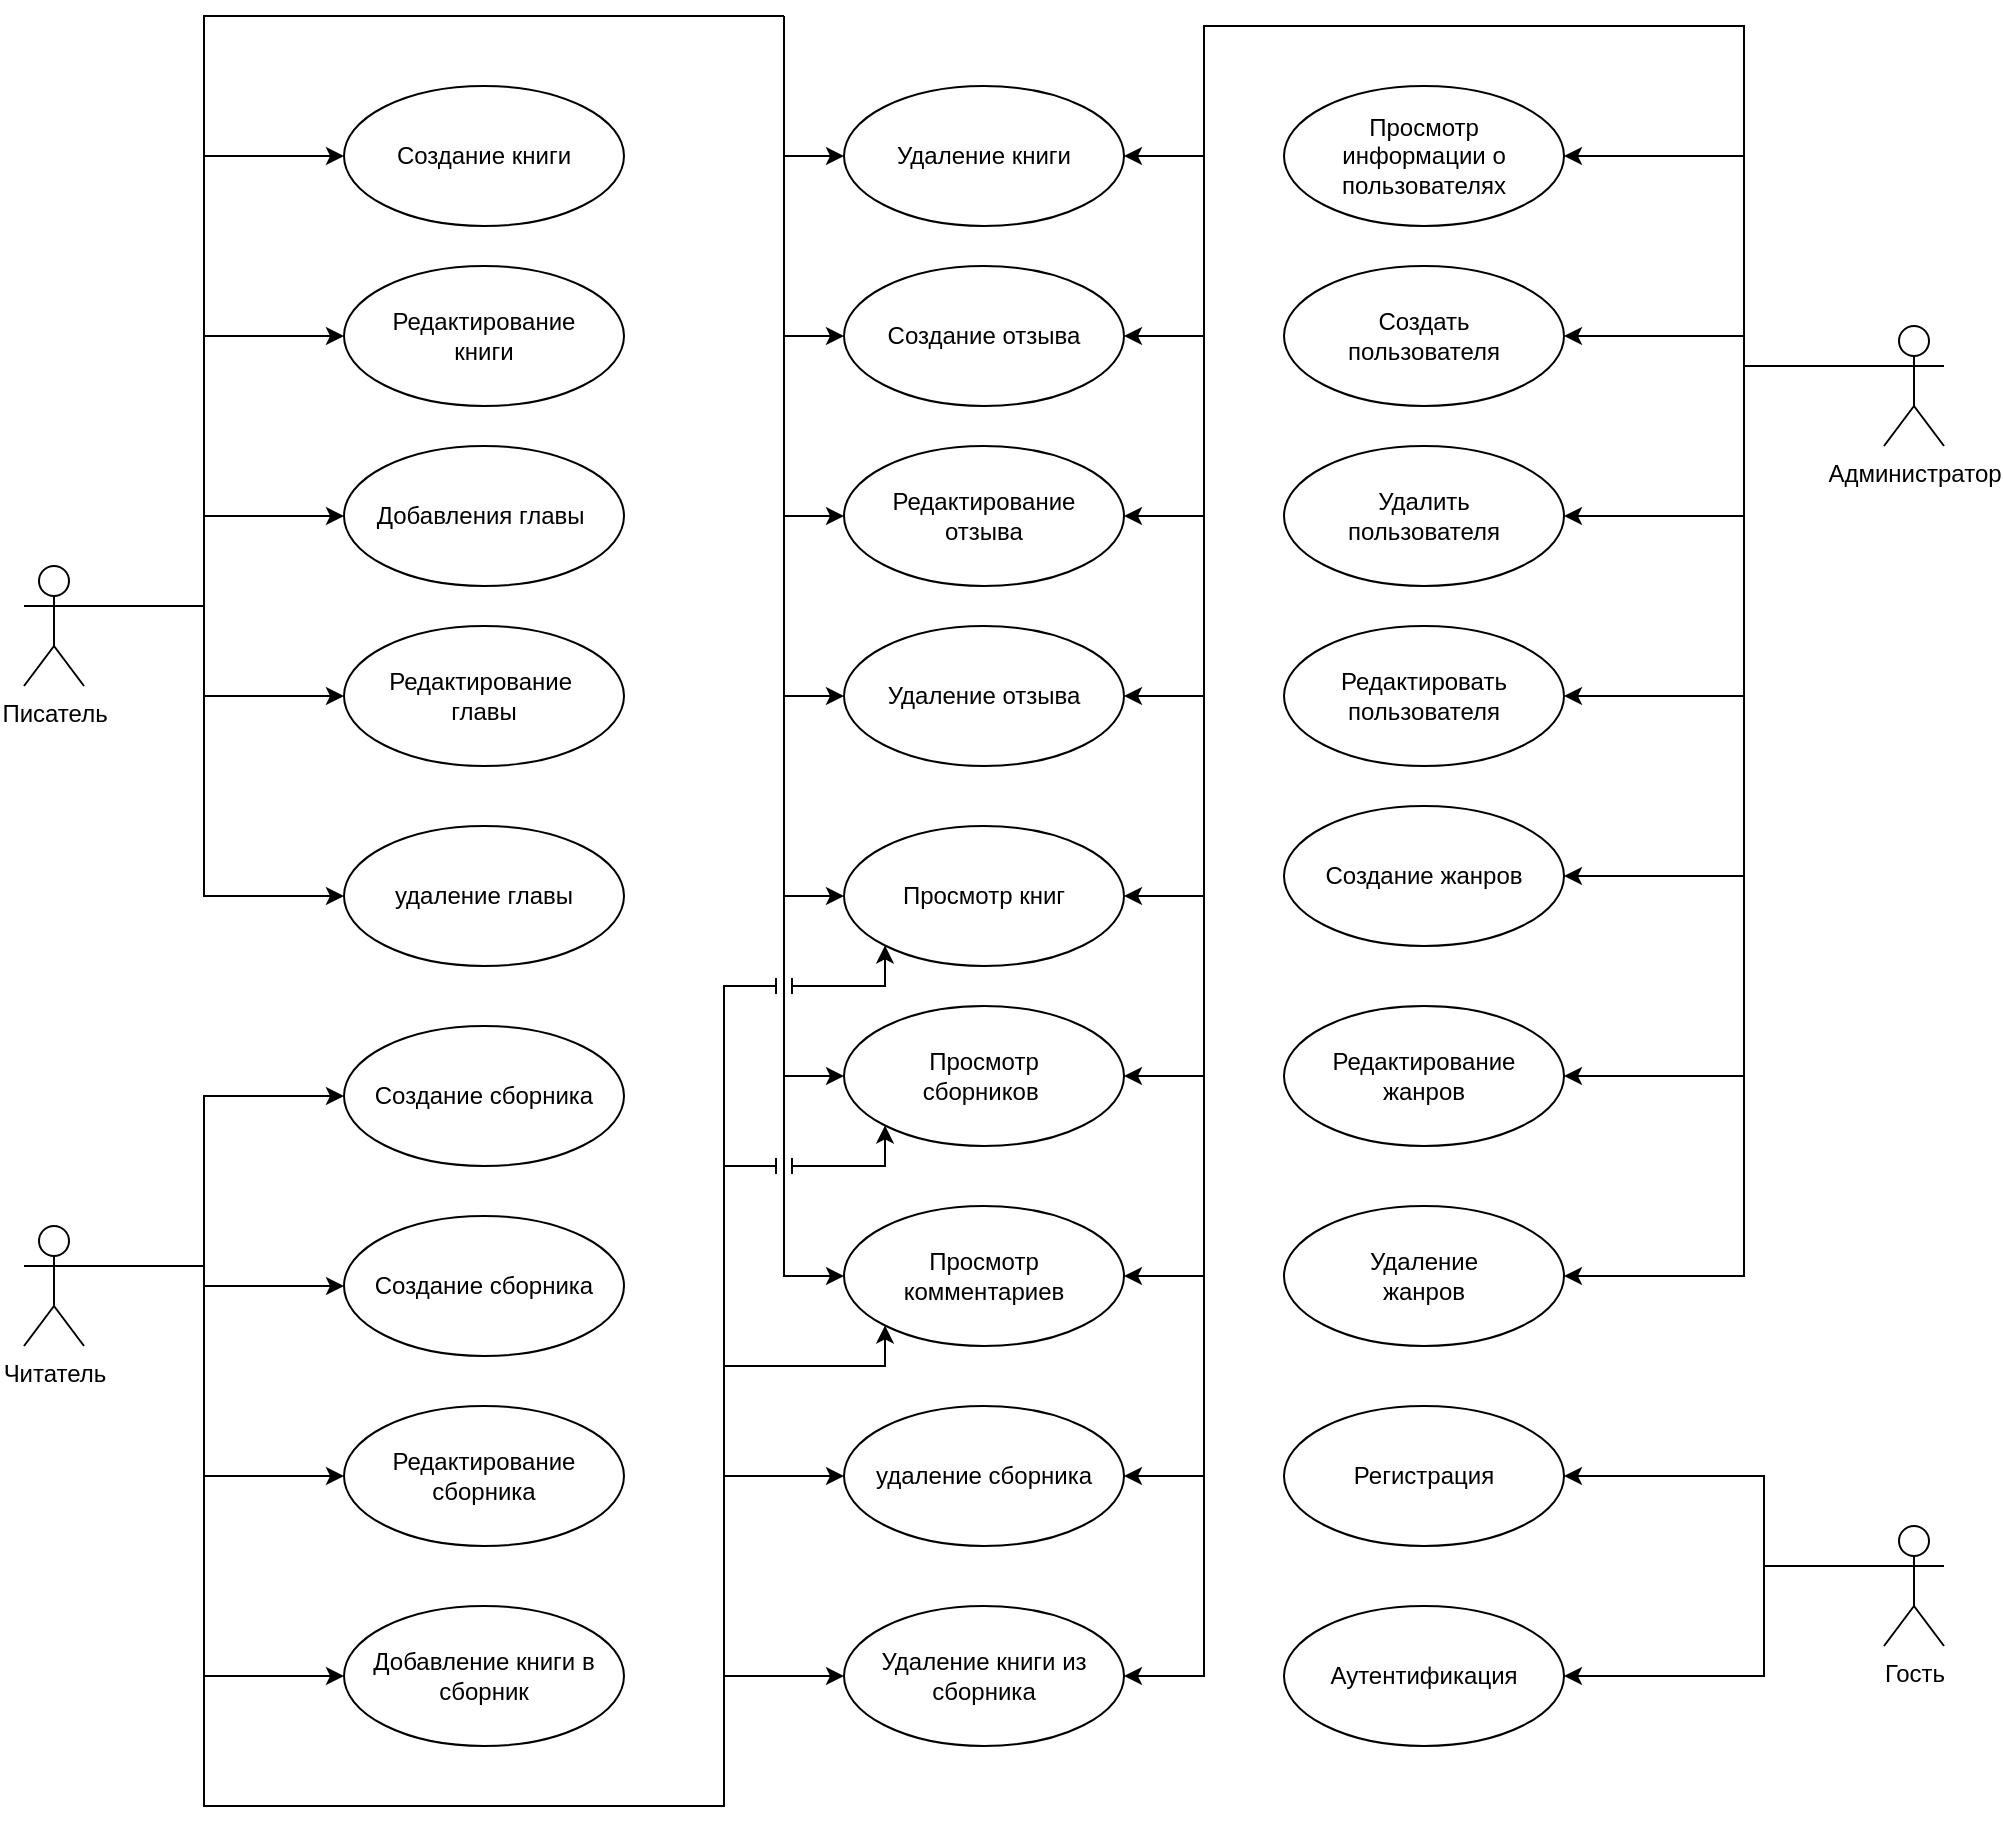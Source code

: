 <mxfile version="23.1.5" type="device">
  <diagram name="Страница — 1" id="3nUPMZG2eAbxIVz11Hrx">
    <mxGraphModel dx="-236" dy="-396" grid="1" gridSize="10" guides="1" tooltips="1" connect="1" arrows="1" fold="1" page="1" pageScale="1" pageWidth="2336" pageHeight="1654" math="0" shadow="0">
      <root>
        <mxCell id="0" />
        <mxCell id="1" parent="0" />
        <mxCell id="tNP9U7_BOuPHm1zGtl8k-14" value="" style="endArrow=classic;html=1;rounded=0;exitX=1;exitY=0.333;exitDx=0;exitDy=0;exitPerimeter=0;entryX=0;entryY=0.5;entryDx=0;entryDy=0;edgeStyle=orthogonalEdgeStyle;" parent="1" source="--R9xGetN_dgLpkh5AY1-27" target="--R9xGetN_dgLpkh5AY1-3" edge="1">
          <mxGeometry width="50" height="50" relative="1" as="geometry">
            <mxPoint x="3060" y="2665" as="sourcePoint" />
            <mxPoint x="2600" y="1880" as="targetPoint" />
            <Array as="points">
              <mxPoint x="3090" y="2270" />
              <mxPoint x="3090" y="2045" />
            </Array>
          </mxGeometry>
        </mxCell>
        <mxCell id="--R9xGetN_dgLpkh5AY1-3" value="Создание книги" style="ellipse;whiteSpace=wrap;html=1;" parent="1" vertex="1">
          <mxGeometry x="3160" y="2010" width="140" height="70" as="geometry" />
        </mxCell>
        <mxCell id="--R9xGetN_dgLpkh5AY1-4" value="Редактирование&lt;br&gt;книги" style="ellipse;whiteSpace=wrap;html=1;" parent="1" vertex="1">
          <mxGeometry x="3160" y="2100" width="140" height="70" as="geometry" />
        </mxCell>
        <mxCell id="--R9xGetN_dgLpkh5AY1-5" value="Добавления главы&amp;nbsp;" style="ellipse;whiteSpace=wrap;html=1;" parent="1" vertex="1">
          <mxGeometry x="3160" y="2190" width="140" height="70" as="geometry" />
        </mxCell>
        <mxCell id="--R9xGetN_dgLpkh5AY1-6" value="Редактирование&amp;nbsp;&lt;br&gt;главы" style="ellipse;whiteSpace=wrap;html=1;" parent="1" vertex="1">
          <mxGeometry x="3160" y="2280" width="140" height="70" as="geometry" />
        </mxCell>
        <mxCell id="--R9xGetN_dgLpkh5AY1-7" value="удаление главы" style="ellipse;whiteSpace=wrap;html=1;" parent="1" vertex="1">
          <mxGeometry x="3160" y="2380" width="140" height="70" as="geometry" />
        </mxCell>
        <mxCell id="--R9xGetN_dgLpkh5AY1-8" value="Удаление книги" style="ellipse;whiteSpace=wrap;html=1;" parent="1" vertex="1">
          <mxGeometry x="3410" y="2010" width="140" height="70" as="geometry" />
        </mxCell>
        <mxCell id="--R9xGetN_dgLpkh5AY1-9" value="Создание сборника" style="ellipse;whiteSpace=wrap;html=1;" parent="1" vertex="1">
          <mxGeometry x="3160" y="2480" width="140" height="70" as="geometry" />
        </mxCell>
        <mxCell id="--R9xGetN_dgLpkh5AY1-10" value="Создание отзыва" style="ellipse;whiteSpace=wrap;html=1;" parent="1" vertex="1">
          <mxGeometry x="3410" y="2100" width="140" height="70" as="geometry" />
        </mxCell>
        <mxCell id="--R9xGetN_dgLpkh5AY1-11" value="Редактирование&lt;br&gt;отзыва" style="ellipse;whiteSpace=wrap;html=1;" parent="1" vertex="1">
          <mxGeometry x="3410" y="2190" width="140" height="70" as="geometry" />
        </mxCell>
        <mxCell id="--R9xGetN_dgLpkh5AY1-12" value="Удаление отзыва" style="ellipse;whiteSpace=wrap;html=1;" parent="1" vertex="1">
          <mxGeometry x="3410" y="2280" width="140" height="70" as="geometry" />
        </mxCell>
        <mxCell id="--R9xGetN_dgLpkh5AY1-13" value="Просмотр книг" style="ellipse;whiteSpace=wrap;html=1;" parent="1" vertex="1">
          <mxGeometry x="3410" y="2380" width="140" height="70" as="geometry" />
        </mxCell>
        <mxCell id="--R9xGetN_dgLpkh5AY1-14" value="Просмотр&lt;br&gt;сборников&amp;nbsp;" style="ellipse;whiteSpace=wrap;html=1;" parent="1" vertex="1">
          <mxGeometry x="3410" y="2470" width="140" height="70" as="geometry" />
        </mxCell>
        <mxCell id="--R9xGetN_dgLpkh5AY1-15" value="Просмотр&lt;br&gt;комментариев" style="ellipse;whiteSpace=wrap;html=1;" parent="1" vertex="1">
          <mxGeometry x="3410" y="2570" width="140" height="70" as="geometry" />
        </mxCell>
        <mxCell id="--R9xGetN_dgLpkh5AY1-16" value="Создание сборника" style="ellipse;whiteSpace=wrap;html=1;" parent="1" vertex="1">
          <mxGeometry x="3160" y="2575" width="140" height="70" as="geometry" />
        </mxCell>
        <mxCell id="--R9xGetN_dgLpkh5AY1-17" value="Редактирование&lt;br&gt;сборника" style="ellipse;whiteSpace=wrap;html=1;" parent="1" vertex="1">
          <mxGeometry x="3160" y="2670" width="140" height="70" as="geometry" />
        </mxCell>
        <mxCell id="--R9xGetN_dgLpkh5AY1-18" value="Добавление книги в сборник" style="ellipse;whiteSpace=wrap;html=1;" parent="1" vertex="1">
          <mxGeometry x="3160" y="2770" width="140" height="70" as="geometry" />
        </mxCell>
        <mxCell id="--R9xGetN_dgLpkh5AY1-19" value="удаление сборника" style="ellipse;whiteSpace=wrap;html=1;" parent="1" vertex="1">
          <mxGeometry x="3410" y="2670" width="140" height="70" as="geometry" />
        </mxCell>
        <mxCell id="--R9xGetN_dgLpkh5AY1-20" value="Удаление книги из сборника" style="ellipse;whiteSpace=wrap;html=1;" parent="1" vertex="1">
          <mxGeometry x="3410" y="2770" width="140" height="70" as="geometry" />
        </mxCell>
        <mxCell id="--R9xGetN_dgLpkh5AY1-21" value="Просмотр&lt;br&gt;информации о пользователях" style="ellipse;whiteSpace=wrap;html=1;" parent="1" vertex="1">
          <mxGeometry x="3630" y="2010" width="140" height="70" as="geometry" />
        </mxCell>
        <mxCell id="--R9xGetN_dgLpkh5AY1-22" value="Создать&lt;br&gt;пользователя" style="ellipse;whiteSpace=wrap;html=1;" parent="1" vertex="1">
          <mxGeometry x="3630" y="2100" width="140" height="70" as="geometry" />
        </mxCell>
        <mxCell id="--R9xGetN_dgLpkh5AY1-23" value="Удалить &lt;br&gt;пользователя" style="ellipse;whiteSpace=wrap;html=1;" parent="1" vertex="1">
          <mxGeometry x="3630" y="2190" width="140" height="70" as="geometry" />
        </mxCell>
        <mxCell id="--R9xGetN_dgLpkh5AY1-24" value="Редактировать пользователя" style="ellipse;whiteSpace=wrap;html=1;" parent="1" vertex="1">
          <mxGeometry x="3630" y="2280" width="140" height="70" as="geometry" />
        </mxCell>
        <mxCell id="--R9xGetN_dgLpkh5AY1-25" value="Регистрация" style="ellipse;whiteSpace=wrap;html=1;" parent="1" vertex="1">
          <mxGeometry x="3630" y="2670" width="140" height="70" as="geometry" />
        </mxCell>
        <mxCell id="--R9xGetN_dgLpkh5AY1-26" value="Аутентификация" style="ellipse;whiteSpace=wrap;html=1;" parent="1" vertex="1">
          <mxGeometry x="3630" y="2770" width="140" height="70" as="geometry" />
        </mxCell>
        <mxCell id="--R9xGetN_dgLpkh5AY1-27" value="Писатель" style="shape=umlActor;verticalLabelPosition=bottom;verticalAlign=top;html=1;" parent="1" vertex="1">
          <mxGeometry x="3000" y="2250" width="30" height="60" as="geometry" />
        </mxCell>
        <mxCell id="--R9xGetN_dgLpkh5AY1-28" value="Читатель" style="shape=umlActor;verticalLabelPosition=bottom;verticalAlign=top;html=1;" parent="1" vertex="1">
          <mxGeometry x="3000" y="2580" width="30" height="60" as="geometry" />
        </mxCell>
        <mxCell id="--R9xGetN_dgLpkh5AY1-30" value="" style="endArrow=classic;html=1;rounded=0;exitX=1;exitY=0.333;exitDx=0;exitDy=0;exitPerimeter=0;entryX=0;entryY=0.5;entryDx=0;entryDy=0;edgeStyle=orthogonalEdgeStyle;" parent="1" source="--R9xGetN_dgLpkh5AY1-27" target="--R9xGetN_dgLpkh5AY1-4" edge="1">
          <mxGeometry width="50" height="50" relative="1" as="geometry">
            <mxPoint x="2970" y="2280" as="sourcePoint" />
            <mxPoint x="3170" y="2055" as="targetPoint" />
            <Array as="points">
              <mxPoint x="3090" y="2270" />
              <mxPoint x="3090" y="2135" />
            </Array>
          </mxGeometry>
        </mxCell>
        <mxCell id="--R9xGetN_dgLpkh5AY1-31" value="" style="endArrow=classic;html=1;rounded=0;exitX=1;exitY=0.333;exitDx=0;exitDy=0;exitPerimeter=0;entryX=0;entryY=0.5;entryDx=0;entryDy=0;edgeStyle=orthogonalEdgeStyle;" parent="1" source="--R9xGetN_dgLpkh5AY1-27" target="--R9xGetN_dgLpkh5AY1-5" edge="1">
          <mxGeometry width="50" height="50" relative="1" as="geometry">
            <mxPoint x="2980" y="2290" as="sourcePoint" />
            <mxPoint x="3180" y="2065" as="targetPoint" />
            <Array as="points">
              <mxPoint x="3090" y="2270" />
              <mxPoint x="3090" y="2225" />
            </Array>
          </mxGeometry>
        </mxCell>
        <mxCell id="--R9xGetN_dgLpkh5AY1-32" value="" style="endArrow=classic;html=1;rounded=0;exitX=1;exitY=0.333;exitDx=0;exitDy=0;exitPerimeter=0;entryX=0;entryY=0.5;entryDx=0;entryDy=0;edgeStyle=orthogonalEdgeStyle;" parent="1" source="--R9xGetN_dgLpkh5AY1-27" target="--R9xGetN_dgLpkh5AY1-6" edge="1">
          <mxGeometry width="50" height="50" relative="1" as="geometry">
            <mxPoint x="2990" y="2300" as="sourcePoint" />
            <mxPoint x="3190" y="2075" as="targetPoint" />
            <Array as="points">
              <mxPoint x="3090" y="2270" />
              <mxPoint x="3090" y="2315" />
            </Array>
          </mxGeometry>
        </mxCell>
        <mxCell id="--R9xGetN_dgLpkh5AY1-33" value="" style="endArrow=classic;html=1;rounded=0;exitX=1;exitY=0.333;exitDx=0;exitDy=0;exitPerimeter=0;entryX=0;entryY=0.5;entryDx=0;entryDy=0;edgeStyle=orthogonalEdgeStyle;" parent="1" source="--R9xGetN_dgLpkh5AY1-27" target="--R9xGetN_dgLpkh5AY1-7" edge="1">
          <mxGeometry width="50" height="50" relative="1" as="geometry">
            <mxPoint x="3000" y="2310" as="sourcePoint" />
            <mxPoint x="3200" y="2085" as="targetPoint" />
            <Array as="points">
              <mxPoint x="3090" y="2270" />
              <mxPoint x="3090" y="2415" />
            </Array>
          </mxGeometry>
        </mxCell>
        <mxCell id="--R9xGetN_dgLpkh5AY1-35" value="" style="endArrow=none;html=1;rounded=0;exitX=1;exitY=0.333;exitDx=0;exitDy=0;exitPerimeter=0;edgeStyle=orthogonalEdgeStyle;entryX=0;entryY=0.5;entryDx=0;entryDy=0;endFill=0;" parent="1" source="--R9xGetN_dgLpkh5AY1-27" edge="1">
          <mxGeometry width="50" height="50" relative="1" as="geometry">
            <mxPoint x="3040" y="2280" as="sourcePoint" />
            <mxPoint x="3380" y="1975" as="targetPoint" />
            <Array as="points">
              <mxPoint x="3090" y="2270" />
              <mxPoint x="3090" y="1975" />
            </Array>
          </mxGeometry>
        </mxCell>
        <mxCell id="--R9xGetN_dgLpkh5AY1-37" value="" style="endArrow=classic;html=1;rounded=0;exitX=0;exitY=0.5;exitDx=0;exitDy=0;edgeStyle=orthogonalEdgeStyle;entryX=0;entryY=0.5;entryDx=0;entryDy=0;" parent="1" target="--R9xGetN_dgLpkh5AY1-8" edge="1">
          <mxGeometry width="50" height="50" relative="1" as="geometry">
            <mxPoint x="3380" y="1975" as="sourcePoint" />
            <mxPoint x="3390" y="1985" as="targetPoint" />
            <Array as="points">
              <mxPoint x="3380" y="2045" />
            </Array>
          </mxGeometry>
        </mxCell>
        <mxCell id="--R9xGetN_dgLpkh5AY1-38" value="" style="endArrow=classic;html=1;rounded=0;exitX=0;exitY=0.5;exitDx=0;exitDy=0;edgeStyle=orthogonalEdgeStyle;entryX=0;entryY=0.5;entryDx=0;entryDy=0;" parent="1" target="--R9xGetN_dgLpkh5AY1-10" edge="1">
          <mxGeometry width="50" height="50" relative="1" as="geometry">
            <mxPoint x="3380" y="1975" as="sourcePoint" />
            <mxPoint x="3420" y="2055" as="targetPoint" />
            <Array as="points">
              <mxPoint x="3380" y="2135" />
            </Array>
          </mxGeometry>
        </mxCell>
        <mxCell id="--R9xGetN_dgLpkh5AY1-39" value="" style="endArrow=classic;html=1;rounded=0;exitX=0;exitY=0.5;exitDx=0;exitDy=0;edgeStyle=orthogonalEdgeStyle;entryX=0;entryY=0.5;entryDx=0;entryDy=0;" parent="1" target="--R9xGetN_dgLpkh5AY1-11" edge="1">
          <mxGeometry width="50" height="50" relative="1" as="geometry">
            <mxPoint x="3380" y="1975" as="sourcePoint" />
            <mxPoint x="3410" y="2230" as="targetPoint" />
            <Array as="points">
              <mxPoint x="3380" y="2225" />
            </Array>
          </mxGeometry>
        </mxCell>
        <mxCell id="--R9xGetN_dgLpkh5AY1-40" value="" style="endArrow=classic;html=1;rounded=0;exitX=0;exitY=0.5;exitDx=0;exitDy=0;edgeStyle=orthogonalEdgeStyle;entryX=0;entryY=0.5;entryDx=0;entryDy=0;" parent="1" target="--R9xGetN_dgLpkh5AY1-12" edge="1">
          <mxGeometry width="50" height="50" relative="1" as="geometry">
            <mxPoint x="3380" y="1975" as="sourcePoint" />
            <mxPoint x="3430" y="2155" as="targetPoint" />
            <Array as="points">
              <mxPoint x="3380" y="2315" />
            </Array>
          </mxGeometry>
        </mxCell>
        <mxCell id="--R9xGetN_dgLpkh5AY1-41" value="" style="endArrow=classic;html=1;rounded=0;exitX=0;exitY=0.5;exitDx=0;exitDy=0;edgeStyle=orthogonalEdgeStyle;entryX=0;entryY=0.5;entryDx=0;entryDy=0;" parent="1" target="--R9xGetN_dgLpkh5AY1-13" edge="1">
          <mxGeometry width="50" height="50" relative="1" as="geometry">
            <mxPoint x="3380" y="2070" as="sourcePoint" />
            <mxPoint x="3410" y="2410" as="targetPoint" />
            <Array as="points">
              <mxPoint x="3380" y="2415" />
            </Array>
          </mxGeometry>
        </mxCell>
        <mxCell id="--R9xGetN_dgLpkh5AY1-42" value="" style="endArrow=classic;html=1;rounded=0;exitX=0;exitY=0.5;exitDx=0;exitDy=0;edgeStyle=orthogonalEdgeStyle;entryX=0;entryY=0.5;entryDx=0;entryDy=0;" parent="1" target="--R9xGetN_dgLpkh5AY1-14" edge="1">
          <mxGeometry width="50" height="50" relative="1" as="geometry">
            <mxPoint x="3380" y="1975" as="sourcePoint" />
            <mxPoint x="3420" y="2420" as="targetPoint" />
            <Array as="points">
              <mxPoint x="3380" y="2505" />
            </Array>
          </mxGeometry>
        </mxCell>
        <mxCell id="--R9xGetN_dgLpkh5AY1-43" value="" style="endArrow=classic;html=1;rounded=0;exitX=0;exitY=0.5;exitDx=0;exitDy=0;edgeStyle=orthogonalEdgeStyle;entryX=0;entryY=0.5;entryDx=0;entryDy=0;" parent="1" target="--R9xGetN_dgLpkh5AY1-15" edge="1">
          <mxGeometry width="50" height="50" relative="1" as="geometry">
            <mxPoint x="3380" y="1975" as="sourcePoint" />
            <mxPoint x="3410" y="2605" as="targetPoint" />
            <Array as="points">
              <mxPoint x="3380" y="2605" />
            </Array>
          </mxGeometry>
        </mxCell>
        <mxCell id="--R9xGetN_dgLpkh5AY1-44" value="" style="endArrow=classic;html=1;rounded=0;exitX=1;exitY=0.333;exitDx=0;exitDy=0;exitPerimeter=0;entryX=0;entryY=0.5;entryDx=0;entryDy=0;edgeStyle=orthogonalEdgeStyle;" parent="1" source="--R9xGetN_dgLpkh5AY1-28" target="--R9xGetN_dgLpkh5AY1-9" edge="1">
          <mxGeometry width="50" height="50" relative="1" as="geometry">
            <mxPoint x="3090" y="2566" as="sourcePoint" />
            <mxPoint x="3220" y="2711" as="targetPoint" />
            <Array as="points">
              <mxPoint x="3090" y="2600" />
              <mxPoint x="3090" y="2515" />
            </Array>
          </mxGeometry>
        </mxCell>
        <mxCell id="--R9xGetN_dgLpkh5AY1-45" value="" style="endArrow=classic;html=1;rounded=0;exitX=1;exitY=0.333;exitDx=0;exitDy=0;exitPerimeter=0;entryX=0;entryY=0.5;entryDx=0;entryDy=0;edgeStyle=orthogonalEdgeStyle;" parent="1" source="--R9xGetN_dgLpkh5AY1-28" target="--R9xGetN_dgLpkh5AY1-16" edge="1">
          <mxGeometry width="50" height="50" relative="1" as="geometry">
            <mxPoint x="3040" y="2610" as="sourcePoint" />
            <mxPoint x="3170" y="2525" as="targetPoint" />
            <Array as="points">
              <mxPoint x="3090" y="2600" />
              <mxPoint x="3090" y="2610" />
              <mxPoint x="3160" y="2610" />
            </Array>
          </mxGeometry>
        </mxCell>
        <mxCell id="--R9xGetN_dgLpkh5AY1-46" value="" style="endArrow=classic;html=1;rounded=0;exitX=1;exitY=0.333;exitDx=0;exitDy=0;exitPerimeter=0;entryX=0;entryY=0.5;entryDx=0;entryDy=0;edgeStyle=orthogonalEdgeStyle;" parent="1" source="--R9xGetN_dgLpkh5AY1-28" target="--R9xGetN_dgLpkh5AY1-17" edge="1">
          <mxGeometry width="50" height="50" relative="1" as="geometry">
            <mxPoint x="3040" y="2610" as="sourcePoint" />
            <mxPoint x="3170" y="2620" as="targetPoint" />
            <Array as="points">
              <mxPoint x="3090" y="2600" />
              <mxPoint x="3090" y="2705" />
            </Array>
          </mxGeometry>
        </mxCell>
        <mxCell id="--R9xGetN_dgLpkh5AY1-47" value="" style="endArrow=classic;html=1;rounded=0;exitX=1;exitY=0.333;exitDx=0;exitDy=0;exitPerimeter=0;entryX=0;entryY=0.5;entryDx=0;entryDy=0;edgeStyle=orthogonalEdgeStyle;" parent="1" source="--R9xGetN_dgLpkh5AY1-28" target="--R9xGetN_dgLpkh5AY1-18" edge="1">
          <mxGeometry width="50" height="50" relative="1" as="geometry">
            <mxPoint x="3050" y="2620" as="sourcePoint" />
            <mxPoint x="3180" y="2630" as="targetPoint" />
            <Array as="points">
              <mxPoint x="3090" y="2600" />
              <mxPoint x="3090" y="2805" />
            </Array>
          </mxGeometry>
        </mxCell>
        <mxCell id="--R9xGetN_dgLpkh5AY1-50" value="" style="endArrow=classic;html=1;rounded=0;entryX=0;entryY=0.5;entryDx=0;entryDy=0;edgeStyle=orthogonalEdgeStyle;exitX=1;exitY=0.333;exitDx=0;exitDy=0;exitPerimeter=0;" parent="1" source="--R9xGetN_dgLpkh5AY1-28" target="--R9xGetN_dgLpkh5AY1-20" edge="1">
          <mxGeometry width="50" height="50" relative="1" as="geometry">
            <mxPoint x="3030" y="2610" as="sourcePoint" />
            <mxPoint x="3360" y="2875" as="targetPoint" />
            <Array as="points">
              <mxPoint x="3090" y="2600" />
              <mxPoint x="3090" y="2870" />
              <mxPoint x="3350" y="2870" />
              <mxPoint x="3350" y="2805" />
            </Array>
          </mxGeometry>
        </mxCell>
        <mxCell id="--R9xGetN_dgLpkh5AY1-51" value="" style="endArrow=classic;html=1;rounded=0;entryX=0;entryY=0.5;entryDx=0;entryDy=0;edgeStyle=orthogonalEdgeStyle;exitX=1;exitY=0.333;exitDx=0;exitDy=0;exitPerimeter=0;" parent="1" source="--R9xGetN_dgLpkh5AY1-28" target="--R9xGetN_dgLpkh5AY1-19" edge="1">
          <mxGeometry width="50" height="50" relative="1" as="geometry">
            <mxPoint x="3040" y="2610" as="sourcePoint" />
            <mxPoint x="3420" y="2815" as="targetPoint" />
            <Array as="points">
              <mxPoint x="3090" y="2600" />
              <mxPoint x="3090" y="2870" />
              <mxPoint x="3350" y="2870" />
              <mxPoint x="3350" y="2705" />
            </Array>
          </mxGeometry>
        </mxCell>
        <mxCell id="--R9xGetN_dgLpkh5AY1-52" value="" style="endArrow=classic;html=1;rounded=0;entryX=0;entryY=1;entryDx=0;entryDy=0;edgeStyle=orthogonalEdgeStyle;exitX=1;exitY=0.333;exitDx=0;exitDy=0;exitPerimeter=0;" parent="1" source="--R9xGetN_dgLpkh5AY1-28" target="--R9xGetN_dgLpkh5AY1-15" edge="1">
          <mxGeometry width="50" height="50" relative="1" as="geometry">
            <mxPoint x="3040" y="2610" as="sourcePoint" />
            <mxPoint x="3420" y="2715" as="targetPoint" />
            <Array as="points">
              <mxPoint x="3090" y="2600" />
              <mxPoint x="3090" y="2870" />
              <mxPoint x="3350" y="2870" />
              <mxPoint x="3350" y="2650" />
              <mxPoint x="3430" y="2650" />
            </Array>
          </mxGeometry>
        </mxCell>
        <mxCell id="--R9xGetN_dgLpkh5AY1-53" value="" style="endArrow=classic;html=1;rounded=0;entryX=0;entryY=1;entryDx=0;entryDy=0;edgeStyle=orthogonalEdgeStyle;exitX=1;exitY=0.333;exitDx=0;exitDy=0;exitPerimeter=0;jumpStyle=line;jumpSize=8;" parent="1" source="--R9xGetN_dgLpkh5AY1-28" target="--R9xGetN_dgLpkh5AY1-14" edge="1">
          <mxGeometry width="50" height="50" relative="1" as="geometry">
            <mxPoint x="3050" y="2620" as="sourcePoint" />
            <mxPoint x="3430" y="2725" as="targetPoint" />
            <Array as="points">
              <mxPoint x="3090" y="2600" />
              <mxPoint x="3090" y="2870" />
              <mxPoint x="3350" y="2870" />
              <mxPoint x="3350" y="2550" />
              <mxPoint x="3430" y="2550" />
            </Array>
          </mxGeometry>
        </mxCell>
        <mxCell id="--R9xGetN_dgLpkh5AY1-54" value="" style="endArrow=classic;html=1;rounded=0;edgeStyle=orthogonalEdgeStyle;exitX=1;exitY=0.333;exitDx=0;exitDy=0;exitPerimeter=0;jumpStyle=line;jumpSize=8;entryX=0;entryY=1;entryDx=0;entryDy=0;" parent="1" source="--R9xGetN_dgLpkh5AY1-28" target="--R9xGetN_dgLpkh5AY1-13" edge="1">
          <mxGeometry width="50" height="50" relative="1" as="geometry">
            <mxPoint x="3060" y="2630" as="sourcePoint" />
            <mxPoint x="3410" y="2415" as="targetPoint" />
            <Array as="points">
              <mxPoint x="3090" y="2600" />
              <mxPoint x="3090" y="2870" />
              <mxPoint x="3350" y="2870" />
              <mxPoint x="3350" y="2460" />
              <mxPoint x="3430" y="2460" />
            </Array>
          </mxGeometry>
        </mxCell>
        <mxCell id="--R9xGetN_dgLpkh5AY1-55" value="Администратор" style="shape=umlActor;verticalLabelPosition=bottom;verticalAlign=top;html=1;" parent="1" vertex="1">
          <mxGeometry x="3930" y="2130" width="30" height="60" as="geometry" />
        </mxCell>
        <mxCell id="--R9xGetN_dgLpkh5AY1-56" value="" style="endArrow=classic;html=1;rounded=0;exitX=0;exitY=0.333;exitDx=0;exitDy=0;exitPerimeter=0;edgeStyle=orthogonalEdgeStyle;entryX=1;entryY=0.5;entryDx=0;entryDy=0;endFill=1;" parent="1" source="--R9xGetN_dgLpkh5AY1-55" target="--R9xGetN_dgLpkh5AY1-21" edge="1">
          <mxGeometry width="50" height="50" relative="1" as="geometry">
            <mxPoint x="3040" y="2280" as="sourcePoint" />
            <mxPoint x="3390" y="1985" as="targetPoint" />
            <Array as="points">
              <mxPoint x="3860" y="2150" />
              <mxPoint x="3860" y="2045" />
            </Array>
          </mxGeometry>
        </mxCell>
        <mxCell id="--R9xGetN_dgLpkh5AY1-57" value="" style="endArrow=classic;html=1;rounded=0;exitX=0;exitY=0.333;exitDx=0;exitDy=0;exitPerimeter=0;edgeStyle=orthogonalEdgeStyle;entryX=1;entryY=0.5;entryDx=0;entryDy=0;endFill=1;" parent="1" source="--R9xGetN_dgLpkh5AY1-55" target="--R9xGetN_dgLpkh5AY1-22" edge="1">
          <mxGeometry width="50" height="50" relative="1" as="geometry">
            <mxPoint x="3940" y="2160" as="sourcePoint" />
            <mxPoint x="3780" y="2055" as="targetPoint" />
            <Array as="points">
              <mxPoint x="3860" y="2150" />
              <mxPoint x="3860" y="2135" />
            </Array>
          </mxGeometry>
        </mxCell>
        <mxCell id="--R9xGetN_dgLpkh5AY1-58" value="" style="endArrow=classic;html=1;rounded=0;exitX=0;exitY=0.333;exitDx=0;exitDy=0;exitPerimeter=0;edgeStyle=orthogonalEdgeStyle;entryX=1;entryY=0.5;entryDx=0;entryDy=0;endFill=1;" parent="1" source="--R9xGetN_dgLpkh5AY1-55" target="--R9xGetN_dgLpkh5AY1-23" edge="1">
          <mxGeometry width="50" height="50" relative="1" as="geometry">
            <mxPoint x="3950" y="2170" as="sourcePoint" />
            <mxPoint x="3790" y="2065" as="targetPoint" />
            <Array as="points">
              <mxPoint x="3860" y="2150" />
              <mxPoint x="3860" y="2225" />
            </Array>
          </mxGeometry>
        </mxCell>
        <mxCell id="--R9xGetN_dgLpkh5AY1-59" value="" style="endArrow=classic;html=1;rounded=0;exitX=0;exitY=0.333;exitDx=0;exitDy=0;exitPerimeter=0;edgeStyle=orthogonalEdgeStyle;entryX=1;entryY=0.5;entryDx=0;entryDy=0;endFill=1;" parent="1" source="--R9xGetN_dgLpkh5AY1-55" target="--R9xGetN_dgLpkh5AY1-24" edge="1">
          <mxGeometry width="50" height="50" relative="1" as="geometry">
            <mxPoint x="3960" y="2180" as="sourcePoint" />
            <mxPoint x="3800" y="2075" as="targetPoint" />
            <Array as="points">
              <mxPoint x="3860" y="2150" />
              <mxPoint x="3860" y="2315" />
            </Array>
          </mxGeometry>
        </mxCell>
        <mxCell id="--R9xGetN_dgLpkh5AY1-60" value="" style="endArrow=classic;html=1;rounded=0;exitX=0;exitY=0.333;exitDx=0;exitDy=0;exitPerimeter=0;edgeStyle=orthogonalEdgeStyle;entryX=1;entryY=0.5;entryDx=0;entryDy=0;endFill=1;" parent="1" source="--R9xGetN_dgLpkh5AY1-55" target="--R9xGetN_dgLpkh5AY1-8" edge="1">
          <mxGeometry width="50" height="50" relative="1" as="geometry">
            <mxPoint x="3940" y="2160" as="sourcePoint" />
            <mxPoint x="3780" y="2055" as="targetPoint" />
            <Array as="points">
              <mxPoint x="3860" y="2150" />
              <mxPoint x="3860" y="1980" />
              <mxPoint x="3590" y="1980" />
              <mxPoint x="3590" y="2045" />
            </Array>
          </mxGeometry>
        </mxCell>
        <mxCell id="--R9xGetN_dgLpkh5AY1-61" value="" style="endArrow=classic;html=1;rounded=0;exitX=0;exitY=0.333;exitDx=0;exitDy=0;exitPerimeter=0;edgeStyle=orthogonalEdgeStyle;entryX=1;entryY=0.5;entryDx=0;entryDy=0;endFill=1;" parent="1" source="--R9xGetN_dgLpkh5AY1-55" target="--R9xGetN_dgLpkh5AY1-10" edge="1">
          <mxGeometry width="50" height="50" relative="1" as="geometry">
            <mxPoint x="3940" y="2160" as="sourcePoint" />
            <mxPoint x="3560" y="2055" as="targetPoint" />
            <Array as="points">
              <mxPoint x="3860" y="2150" />
              <mxPoint x="3860" y="1980" />
              <mxPoint x="3590" y="1980" />
              <mxPoint x="3590" y="2135" />
            </Array>
          </mxGeometry>
        </mxCell>
        <mxCell id="--R9xGetN_dgLpkh5AY1-62" value="" style="endArrow=classic;html=1;rounded=0;exitX=0;exitY=0.333;exitDx=0;exitDy=0;exitPerimeter=0;edgeStyle=orthogonalEdgeStyle;entryX=1;entryY=0.5;entryDx=0;entryDy=0;endFill=1;" parent="1" source="--R9xGetN_dgLpkh5AY1-55" target="--R9xGetN_dgLpkh5AY1-11" edge="1">
          <mxGeometry width="50" height="50" relative="1" as="geometry">
            <mxPoint x="3950" y="2170" as="sourcePoint" />
            <mxPoint x="3570" y="2065" as="targetPoint" />
            <Array as="points">
              <mxPoint x="3860" y="2150" />
              <mxPoint x="3860" y="1980" />
              <mxPoint x="3590" y="1980" />
              <mxPoint x="3590" y="2225" />
            </Array>
          </mxGeometry>
        </mxCell>
        <mxCell id="--R9xGetN_dgLpkh5AY1-63" value="" style="endArrow=classic;html=1;rounded=0;exitX=0;exitY=0.333;exitDx=0;exitDy=0;exitPerimeter=0;edgeStyle=orthogonalEdgeStyle;entryX=1;entryY=0.5;entryDx=0;entryDy=0;endFill=1;" parent="1" source="--R9xGetN_dgLpkh5AY1-55" target="--R9xGetN_dgLpkh5AY1-12" edge="1">
          <mxGeometry width="50" height="50" relative="1" as="geometry">
            <mxPoint x="3940" y="2160" as="sourcePoint" />
            <mxPoint x="3560" y="2235" as="targetPoint" />
            <Array as="points">
              <mxPoint x="3860" y="2150" />
              <mxPoint x="3860" y="1980" />
              <mxPoint x="3590" y="1980" />
              <mxPoint x="3590" y="2315" />
            </Array>
          </mxGeometry>
        </mxCell>
        <mxCell id="--R9xGetN_dgLpkh5AY1-64" value="" style="endArrow=classic;html=1;rounded=0;exitX=0;exitY=0.333;exitDx=0;exitDy=0;exitPerimeter=0;edgeStyle=orthogonalEdgeStyle;entryX=1;entryY=0.5;entryDx=0;entryDy=0;endFill=1;" parent="1" source="--R9xGetN_dgLpkh5AY1-55" target="--R9xGetN_dgLpkh5AY1-13" edge="1">
          <mxGeometry width="50" height="50" relative="1" as="geometry">
            <mxPoint x="3950" y="2170" as="sourcePoint" />
            <mxPoint x="3570" y="2245" as="targetPoint" />
            <Array as="points">
              <mxPoint x="3860" y="2150" />
              <mxPoint x="3860" y="1980" />
              <mxPoint x="3590" y="1980" />
              <mxPoint x="3590" y="2415" />
            </Array>
          </mxGeometry>
        </mxCell>
        <mxCell id="--R9xGetN_dgLpkh5AY1-65" value="" style="endArrow=classic;html=1;rounded=0;exitX=0;exitY=0.333;exitDx=0;exitDy=0;exitPerimeter=0;edgeStyle=orthogonalEdgeStyle;entryX=1;entryY=0.5;entryDx=0;entryDy=0;endFill=1;" parent="1" source="--R9xGetN_dgLpkh5AY1-55" target="--R9xGetN_dgLpkh5AY1-14" edge="1">
          <mxGeometry width="50" height="50" relative="1" as="geometry">
            <mxPoint x="3960" y="2180" as="sourcePoint" />
            <mxPoint x="3580" y="2255" as="targetPoint" />
            <Array as="points">
              <mxPoint x="3860" y="2150" />
              <mxPoint x="3860" y="1980" />
              <mxPoint x="3590" y="1980" />
              <mxPoint x="3590" y="2505" />
            </Array>
          </mxGeometry>
        </mxCell>
        <mxCell id="--R9xGetN_dgLpkh5AY1-66" value="" style="endArrow=classic;html=1;rounded=0;exitX=0;exitY=0.333;exitDx=0;exitDy=0;exitPerimeter=0;edgeStyle=orthogonalEdgeStyle;entryX=1;entryY=0.5;entryDx=0;entryDy=0;endFill=1;" parent="1" source="--R9xGetN_dgLpkh5AY1-55" target="--R9xGetN_dgLpkh5AY1-15" edge="1">
          <mxGeometry width="50" height="50" relative="1" as="geometry">
            <mxPoint x="3940" y="2160" as="sourcePoint" />
            <mxPoint x="3560" y="2515" as="targetPoint" />
            <Array as="points">
              <mxPoint x="3860" y="2150" />
              <mxPoint x="3860" y="1980" />
              <mxPoint x="3590" y="1980" />
              <mxPoint x="3590" y="2605" />
            </Array>
          </mxGeometry>
        </mxCell>
        <mxCell id="--R9xGetN_dgLpkh5AY1-67" value="" style="endArrow=classic;html=1;rounded=0;exitX=0;exitY=0.333;exitDx=0;exitDy=0;exitPerimeter=0;edgeStyle=orthogonalEdgeStyle;entryX=1;entryY=0.5;entryDx=0;entryDy=0;endFill=1;" parent="1" source="--R9xGetN_dgLpkh5AY1-55" target="--R9xGetN_dgLpkh5AY1-19" edge="1">
          <mxGeometry width="50" height="50" relative="1" as="geometry">
            <mxPoint x="3950" y="2170" as="sourcePoint" />
            <mxPoint x="3570" y="2525" as="targetPoint" />
            <Array as="points">
              <mxPoint x="3860" y="2150" />
              <mxPoint x="3860" y="1980" />
              <mxPoint x="3590" y="1980" />
              <mxPoint x="3590" y="2705" />
            </Array>
          </mxGeometry>
        </mxCell>
        <mxCell id="--R9xGetN_dgLpkh5AY1-68" value="" style="endArrow=classic;html=1;rounded=0;exitX=0;exitY=0.333;exitDx=0;exitDy=0;exitPerimeter=0;edgeStyle=orthogonalEdgeStyle;entryX=1;entryY=0.5;entryDx=0;entryDy=0;endFill=1;" parent="1" source="--R9xGetN_dgLpkh5AY1-55" target="--R9xGetN_dgLpkh5AY1-20" edge="1">
          <mxGeometry width="50" height="50" relative="1" as="geometry">
            <mxPoint x="3940" y="2160" as="sourcePoint" />
            <mxPoint x="3560" y="2715" as="targetPoint" />
            <Array as="points">
              <mxPoint x="3860" y="2150" />
              <mxPoint x="3860" y="1980" />
              <mxPoint x="3590" y="1980" />
              <mxPoint x="3590" y="2805" />
            </Array>
          </mxGeometry>
        </mxCell>
        <mxCell id="--R9xGetN_dgLpkh5AY1-69" value="Гость" style="shape=umlActor;verticalLabelPosition=bottom;verticalAlign=top;html=1;" parent="1" vertex="1">
          <mxGeometry x="3930" y="2730" width="30" height="60" as="geometry" />
        </mxCell>
        <mxCell id="--R9xGetN_dgLpkh5AY1-70" value="" style="endArrow=classic;html=1;rounded=0;exitX=0;exitY=0.333;exitDx=0;exitDy=0;exitPerimeter=0;edgeStyle=orthogonalEdgeStyle;entryX=1;entryY=0.5;entryDx=0;entryDy=0;endFill=1;" parent="1" source="--R9xGetN_dgLpkh5AY1-69" target="--R9xGetN_dgLpkh5AY1-25" edge="1">
          <mxGeometry width="50" height="50" relative="1" as="geometry">
            <mxPoint x="3940" y="2160" as="sourcePoint" />
            <mxPoint x="3780" y="2325" as="targetPoint" />
            <Array as="points">
              <mxPoint x="3870" y="2750" />
              <mxPoint x="3870" y="2705" />
            </Array>
          </mxGeometry>
        </mxCell>
        <mxCell id="--R9xGetN_dgLpkh5AY1-71" value="" style="endArrow=classic;html=1;rounded=0;exitX=0;exitY=0.333;exitDx=0;exitDy=0;exitPerimeter=0;edgeStyle=orthogonalEdgeStyle;entryX=1;entryY=0.5;entryDx=0;entryDy=0;endFill=1;" parent="1" source="--R9xGetN_dgLpkh5AY1-69" target="--R9xGetN_dgLpkh5AY1-26" edge="1">
          <mxGeometry width="50" height="50" relative="1" as="geometry">
            <mxPoint x="3940" y="2640" as="sourcePoint" />
            <mxPoint x="3780" y="2615" as="targetPoint" />
            <Array as="points">
              <mxPoint x="3870" y="2750" />
              <mxPoint x="3870" y="2805" />
            </Array>
          </mxGeometry>
        </mxCell>
        <mxCell id="IcvSmJA9jjDlftXvKjO--1" value="Создание жанров" style="ellipse;whiteSpace=wrap;html=1;" parent="1" vertex="1">
          <mxGeometry x="3630" y="2370" width="140" height="70" as="geometry" />
        </mxCell>
        <mxCell id="IcvSmJA9jjDlftXvKjO--2" value="Редактирование&lt;br&gt;жанров" style="ellipse;whiteSpace=wrap;html=1;" parent="1" vertex="1">
          <mxGeometry x="3630" y="2470" width="140" height="70" as="geometry" />
        </mxCell>
        <mxCell id="IcvSmJA9jjDlftXvKjO--3" value="Удаление&lt;br&gt;жанров" style="ellipse;whiteSpace=wrap;html=1;" parent="1" vertex="1">
          <mxGeometry x="3630" y="2570" width="140" height="70" as="geometry" />
        </mxCell>
        <mxCell id="IcvSmJA9jjDlftXvKjO--4" value="" style="endArrow=classic;html=1;rounded=0;exitX=0;exitY=0.333;exitDx=0;exitDy=0;exitPerimeter=0;edgeStyle=orthogonalEdgeStyle;entryX=1;entryY=0.5;entryDx=0;entryDy=0;endFill=1;" parent="1" source="--R9xGetN_dgLpkh5AY1-55" target="IcvSmJA9jjDlftXvKjO--1" edge="1">
          <mxGeometry width="50" height="50" relative="1" as="geometry">
            <mxPoint x="3940" y="2160" as="sourcePoint" />
            <mxPoint x="3780" y="2325" as="targetPoint" />
            <Array as="points">
              <mxPoint x="3860" y="2150" />
              <mxPoint x="3860" y="2405" />
            </Array>
          </mxGeometry>
        </mxCell>
        <mxCell id="IcvSmJA9jjDlftXvKjO--5" value="" style="endArrow=classic;html=1;rounded=0;exitX=0;exitY=0.333;exitDx=0;exitDy=0;exitPerimeter=0;edgeStyle=orthogonalEdgeStyle;entryX=1;entryY=0.5;entryDx=0;entryDy=0;endFill=1;" parent="1" source="--R9xGetN_dgLpkh5AY1-55" target="IcvSmJA9jjDlftXvKjO--2" edge="1">
          <mxGeometry width="50" height="50" relative="1" as="geometry">
            <mxPoint x="3950" y="2170" as="sourcePoint" />
            <mxPoint x="3790" y="2335" as="targetPoint" />
            <Array as="points">
              <mxPoint x="3860" y="2150" />
              <mxPoint x="3860" y="2505" />
            </Array>
          </mxGeometry>
        </mxCell>
        <mxCell id="IcvSmJA9jjDlftXvKjO--6" value="" style="endArrow=classic;html=1;rounded=0;exitX=0;exitY=0.333;exitDx=0;exitDy=0;exitPerimeter=0;edgeStyle=orthogonalEdgeStyle;entryX=1;entryY=0.5;entryDx=0;entryDy=0;endFill=1;" parent="1" source="--R9xGetN_dgLpkh5AY1-55" target="IcvSmJA9jjDlftXvKjO--3" edge="1">
          <mxGeometry width="50" height="50" relative="1" as="geometry">
            <mxPoint x="3960" y="2180" as="sourcePoint" />
            <mxPoint x="3800" y="2345" as="targetPoint" />
            <Array as="points">
              <mxPoint x="3860" y="2150" />
              <mxPoint x="3860" y="2605" />
            </Array>
          </mxGeometry>
        </mxCell>
      </root>
    </mxGraphModel>
  </diagram>
</mxfile>
